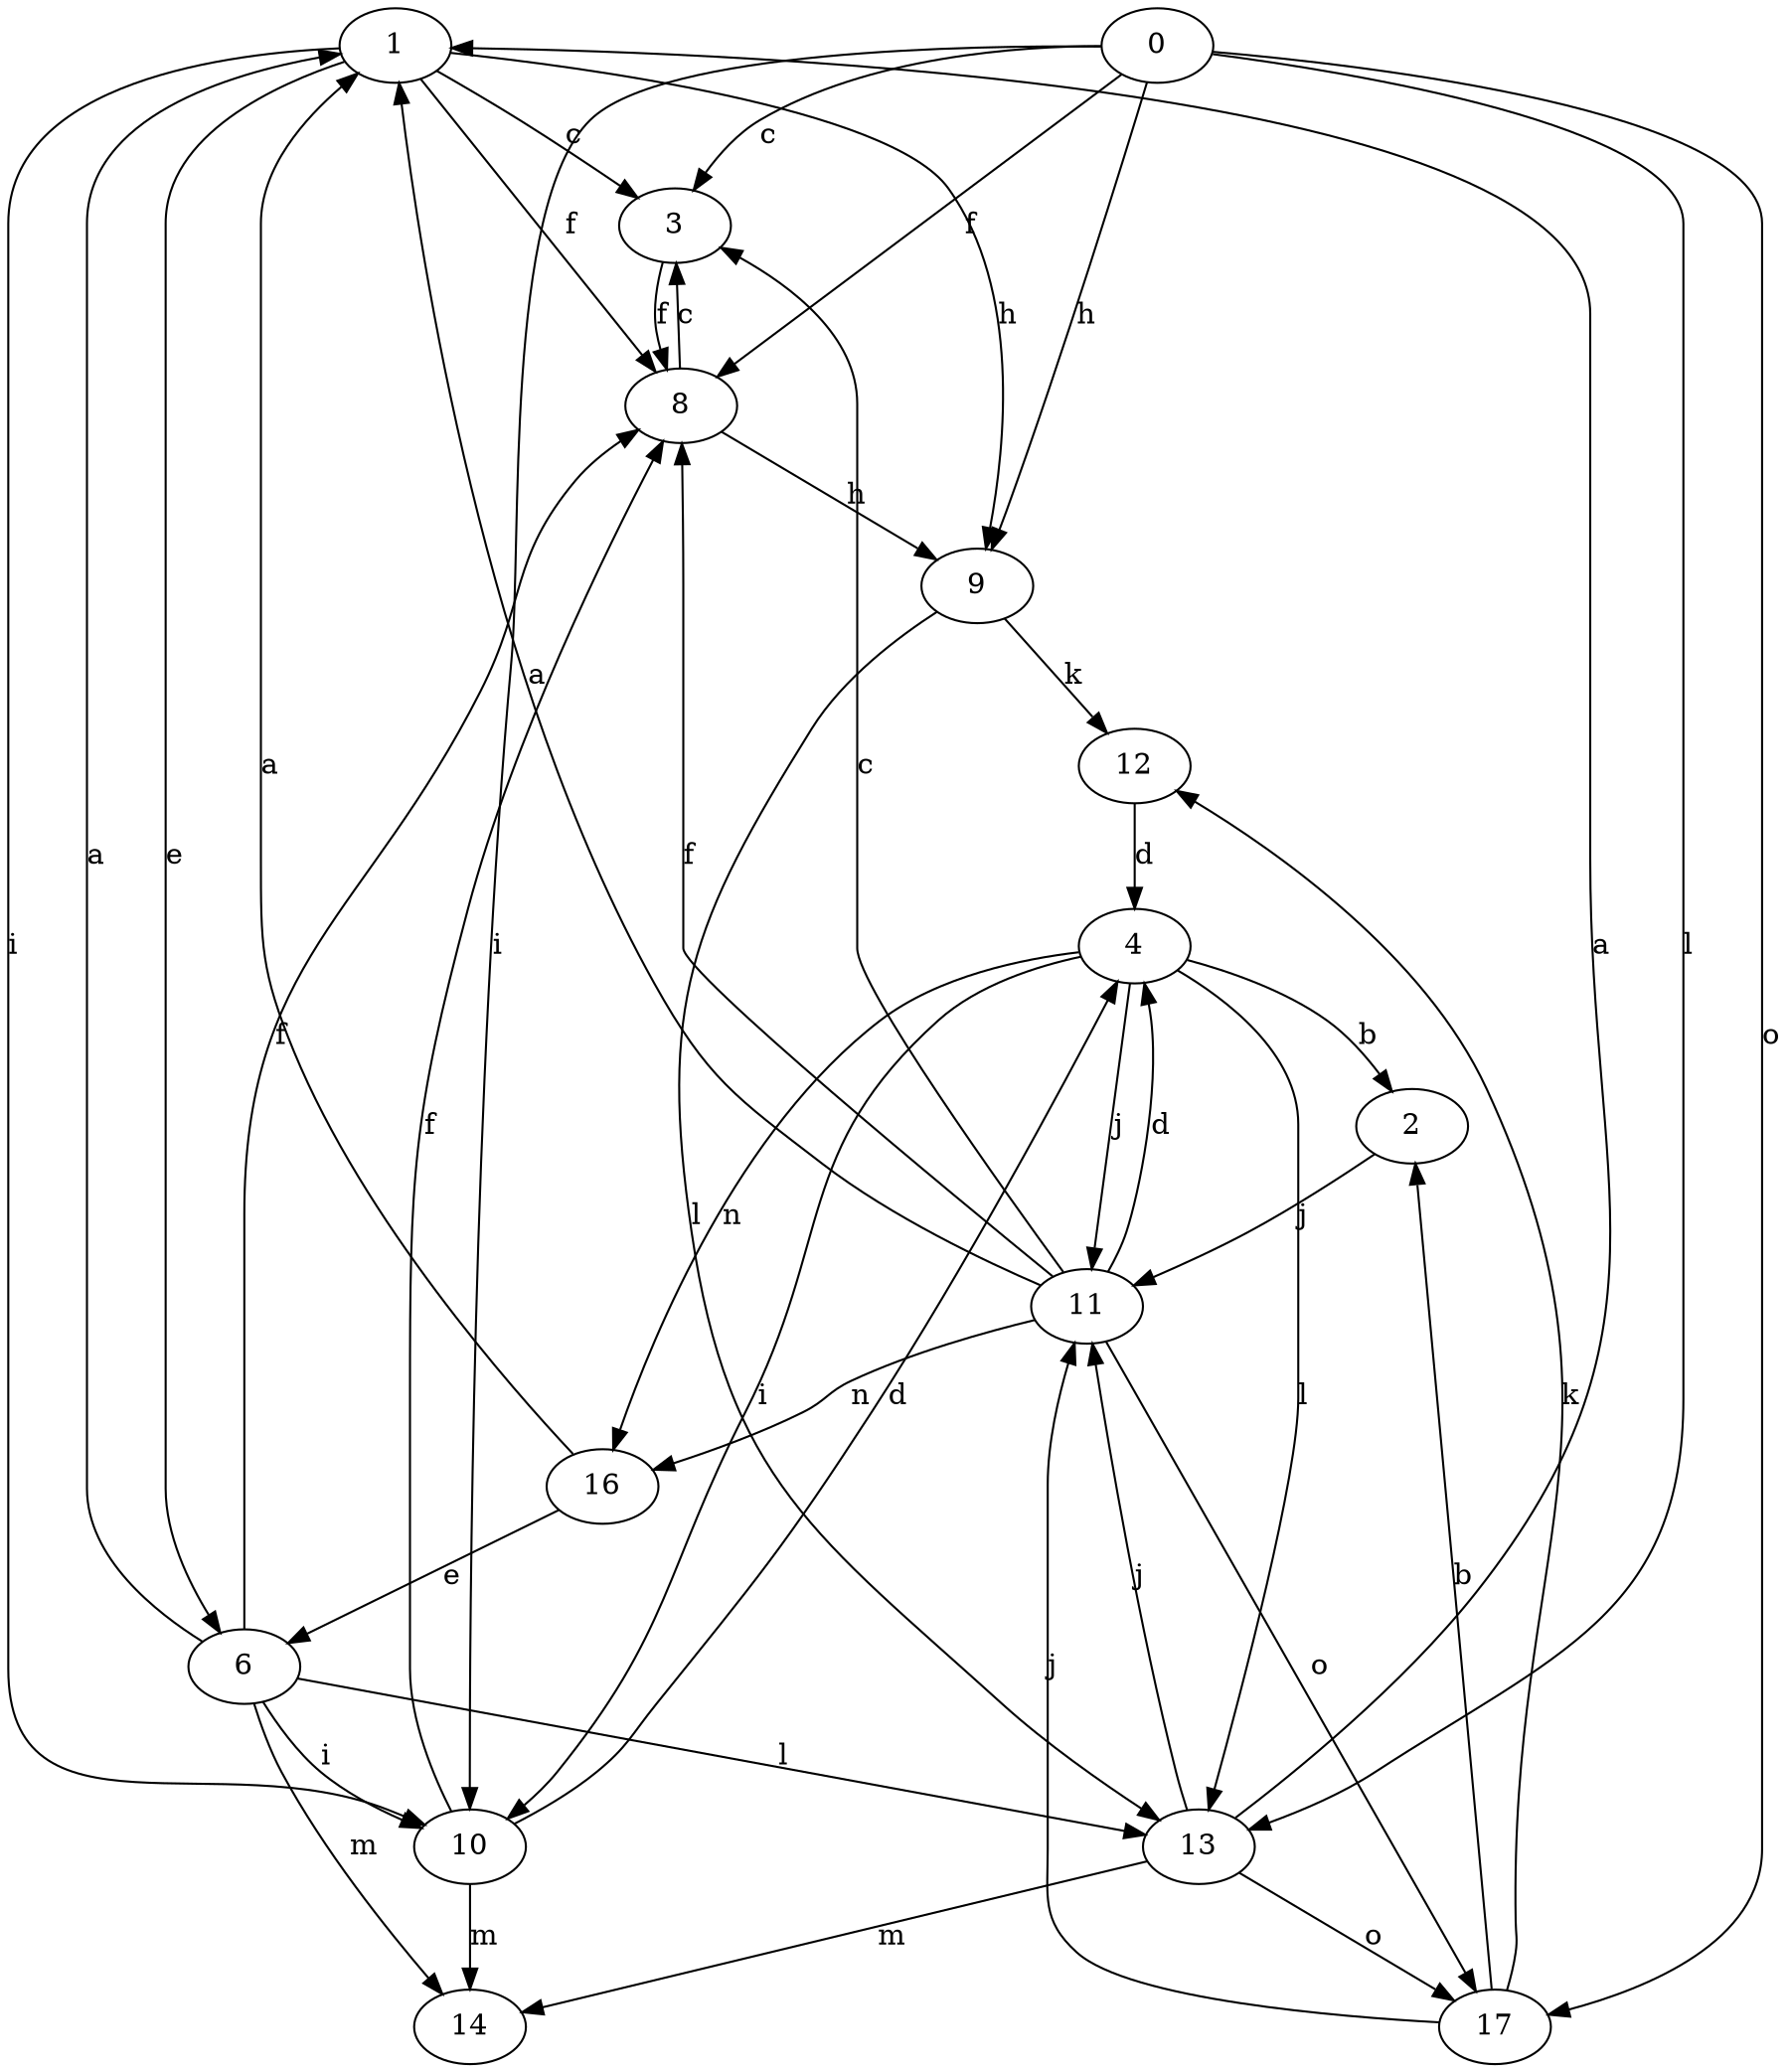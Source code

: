 strict digraph  {
1;
2;
3;
4;
6;
0;
8;
9;
10;
11;
12;
13;
14;
16;
17;
1 -> 3  [label=c];
1 -> 6  [label=e];
1 -> 8  [label=f];
1 -> 9  [label=h];
1 -> 10  [label=i];
2 -> 11  [label=j];
3 -> 8  [label=f];
4 -> 2  [label=b];
4 -> 10  [label=i];
4 -> 11  [label=j];
4 -> 13  [label=l];
4 -> 16  [label=n];
6 -> 1  [label=a];
6 -> 8  [label=f];
6 -> 10  [label=i];
6 -> 13  [label=l];
6 -> 14  [label=m];
0 -> 3  [label=c];
0 -> 8  [label=f];
0 -> 9  [label=h];
0 -> 10  [label=i];
0 -> 13  [label=l];
0 -> 17  [label=o];
8 -> 3  [label=c];
8 -> 9  [label=h];
9 -> 12  [label=k];
9 -> 13  [label=l];
10 -> 4  [label=d];
10 -> 8  [label=f];
10 -> 14  [label=m];
11 -> 1  [label=a];
11 -> 3  [label=c];
11 -> 4  [label=d];
11 -> 8  [label=f];
11 -> 16  [label=n];
11 -> 17  [label=o];
12 -> 4  [label=d];
13 -> 1  [label=a];
13 -> 11  [label=j];
13 -> 14  [label=m];
13 -> 17  [label=o];
16 -> 1  [label=a];
16 -> 6  [label=e];
17 -> 2  [label=b];
17 -> 11  [label=j];
17 -> 12  [label=k];
}
